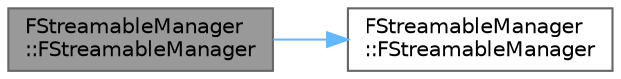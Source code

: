 digraph "FStreamableManager::FStreamableManager"
{
 // INTERACTIVE_SVG=YES
 // LATEX_PDF_SIZE
  bgcolor="transparent";
  edge [fontname=Helvetica,fontsize=10,labelfontname=Helvetica,labelfontsize=10];
  node [fontname=Helvetica,fontsize=10,shape=box,height=0.2,width=0.4];
  rankdir="LR";
  Node1 [id="Node000001",label="FStreamableManager\l::FStreamableManager",height=0.2,width=0.4,color="gray40", fillcolor="grey60", style="filled", fontcolor="black",tooltip="Not safe to copy or duplicate."];
  Node1 -> Node2 [id="edge1_Node000001_Node000002",color="steelblue1",style="solid",tooltip=" "];
  Node2 [id="Node000002",label="FStreamableManager\l::FStreamableManager",height=0.2,width=0.4,color="grey40", fillcolor="white", style="filled",URL="$d8/df5/structFStreamableManager.html#af4280abb7bd7b2b494a27f7c40558ebf",tooltip=" "];
}
